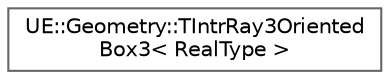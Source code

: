 digraph "Graphical Class Hierarchy"
{
 // INTERACTIVE_SVG=YES
 // LATEX_PDF_SIZE
  bgcolor="transparent";
  edge [fontname=Helvetica,fontsize=10,labelfontname=Helvetica,labelfontsize=10];
  node [fontname=Helvetica,fontsize=10,shape=box,height=0.2,width=0.4];
  rankdir="LR";
  Node0 [id="Node000000",label="UE::Geometry::TIntrRay3Oriented\lBox3\< RealType \>",height=0.2,width=0.4,color="grey40", fillcolor="white", style="filled",URL="$d7/dcd/classUE_1_1Geometry_1_1TIntrRay3OrientedBox3.html",tooltip="Compute intersection between 3D ray and 3D oriented box."];
}
